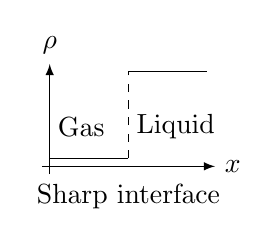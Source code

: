 %%%%%%%%%%%%%%%%%%%%%%
%  Macroscopic scale %
%%%%%%%%%%%%%%%%%%%%%%
\pgfmathsetmacro{\Minval}{0.1}%
\pgfmathsetmacro{\Maxval}{1.2}%
\pgfmathsetmacro{\Midval}{(\Minval + \Maxval)/2}%

% Axe
\draw[-latex] (-0.1, 0) -- (2.1, 0) node[right] {$x$};
\draw[-latex] (0.0, -0.1) -- (0.0, \Maxval+0.1) node[above] {$\rho$};

% Profil
\draw (0, \Minval) -- (1, \Minval);
\draw[dashed] (1, \Minval) -- (1, \Maxval);
\draw (1, \Maxval) -- (2, \Maxval);

% Legend
\node[anchor=center] at (0.4, 0.5) {Gas};
\node[anchor=center] at (1.6, 0.5) {Liquid};
\node[below] at (1, -0.1) {Sharp interface};
